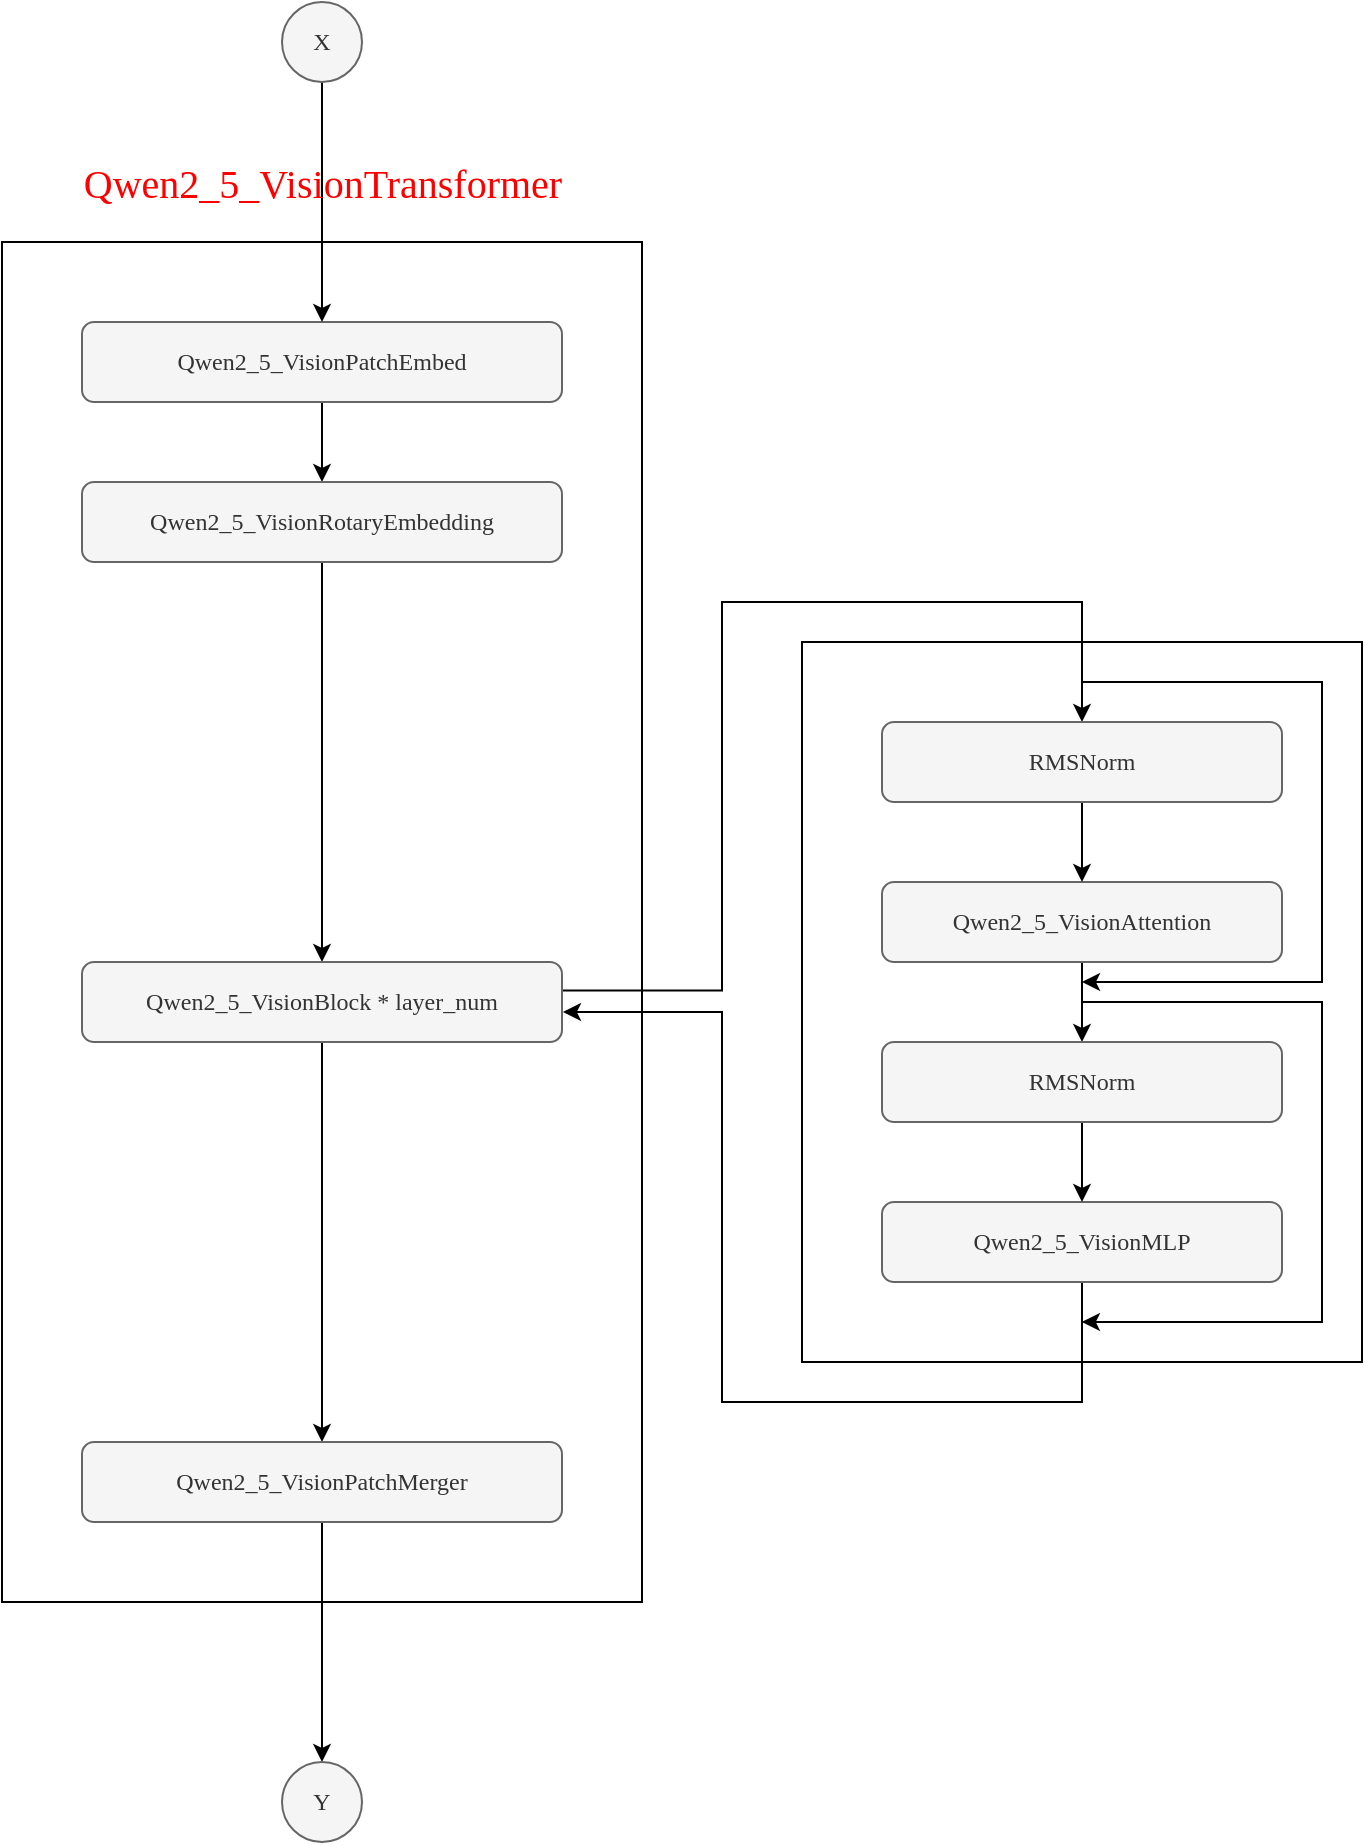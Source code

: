 <mxfile version="26.2.2">
  <diagram name="第 1 页" id="LHMKS1VvnvNhptzVCEv3">
    <mxGraphModel dx="1029" dy="1191" grid="1" gridSize="10" guides="1" tooltips="1" connect="1" arrows="1" fold="1" page="0" pageScale="1" pageWidth="827" pageHeight="1169" math="0" shadow="0">
      <root>
        <mxCell id="0" />
        <mxCell id="1" parent="0" />
        <mxCell id="cV0nnRCyaoGtx2Xki-Uy-22" value="" style="rounded=0;whiteSpace=wrap;html=1;fillColor=none;strokeColor=#000000;" vertex="1" parent="1">
          <mxGeometry x="160" y="80" width="320" height="680" as="geometry" />
        </mxCell>
        <mxCell id="cV0nnRCyaoGtx2Xki-Uy-15" style="edgeStyle=orthogonalEdgeStyle;rounded=0;orthogonalLoop=1;jettySize=auto;html=1;exitX=0.5;exitY=1;exitDx=0;exitDy=0;entryX=1.002;entryY=0.625;entryDx=0;entryDy=0;entryPerimeter=0;" edge="1" parent="1" source="cV0nnRCyaoGtx2Xki-Uy-6" target="cV0nnRCyaoGtx2Xki-Uy-3">
          <mxGeometry relative="1" as="geometry">
            <Array as="points">
              <mxPoint x="700" y="660" />
              <mxPoint x="520" y="660" />
              <mxPoint x="520" y="465" />
            </Array>
          </mxGeometry>
        </mxCell>
        <mxCell id="cV0nnRCyaoGtx2Xki-Uy-9" value="" style="rounded=0;whiteSpace=wrap;html=1;fillColor=none;strokeColor=#000000;" vertex="1" parent="1">
          <mxGeometry x="560" y="280" width="280" height="360" as="geometry" />
        </mxCell>
        <mxCell id="cV0nnRCyaoGtx2Xki-Uy-10" value="" style="edgeStyle=orthogonalEdgeStyle;rounded=0;orthogonalLoop=1;jettySize=auto;html=1;" edge="1" parent="1" source="cV0nnRCyaoGtx2Xki-Uy-1" target="cV0nnRCyaoGtx2Xki-Uy-2">
          <mxGeometry relative="1" as="geometry" />
        </mxCell>
        <mxCell id="cV0nnRCyaoGtx2Xki-Uy-1" value="&lt;font face=&quot;Comic Sans MS&quot;&gt;Qwen2_5_VisionPatchEmbed&lt;/font&gt;" style="rounded=1;whiteSpace=wrap;html=1;fillColor=#f5f5f5;fontColor=#333333;strokeColor=#666666;" vertex="1" parent="1">
          <mxGeometry x="200" y="120" width="240" height="40" as="geometry" />
        </mxCell>
        <mxCell id="cV0nnRCyaoGtx2Xki-Uy-11" style="edgeStyle=orthogonalEdgeStyle;rounded=0;orthogonalLoop=1;jettySize=auto;html=1;entryX=0.5;entryY=0;entryDx=0;entryDy=0;" edge="1" parent="1" source="cV0nnRCyaoGtx2Xki-Uy-2" target="cV0nnRCyaoGtx2Xki-Uy-3">
          <mxGeometry relative="1" as="geometry" />
        </mxCell>
        <mxCell id="cV0nnRCyaoGtx2Xki-Uy-2" value="&lt;font face=&quot;Comic Sans MS&quot;&gt;Qwen2_5_VisionRotaryEmbedding&lt;/font&gt;" style="rounded=1;whiteSpace=wrap;html=1;fillColor=#f5f5f5;strokeColor=#666666;fontColor=#333333;" vertex="1" parent="1">
          <mxGeometry x="200" y="200" width="240" height="40" as="geometry" />
        </mxCell>
        <mxCell id="cV0nnRCyaoGtx2Xki-Uy-12" style="edgeStyle=orthogonalEdgeStyle;rounded=0;orthogonalLoop=1;jettySize=auto;html=1;entryX=0.5;entryY=0;entryDx=0;entryDy=0;" edge="1" parent="1" source="cV0nnRCyaoGtx2Xki-Uy-3" target="cV0nnRCyaoGtx2Xki-Uy-4">
          <mxGeometry relative="1" as="geometry" />
        </mxCell>
        <mxCell id="cV0nnRCyaoGtx2Xki-Uy-13" style="edgeStyle=orthogonalEdgeStyle;rounded=0;orthogonalLoop=1;jettySize=auto;html=1;exitX=0.997;exitY=0.356;exitDx=0;exitDy=0;exitPerimeter=0;entryX=0.5;entryY=0;entryDx=0;entryDy=0;" edge="1" parent="1" source="cV0nnRCyaoGtx2Xki-Uy-3" target="cV0nnRCyaoGtx2Xki-Uy-7">
          <mxGeometry relative="1" as="geometry">
            <Array as="points">
              <mxPoint x="520" y="454" />
              <mxPoint x="520" y="260" />
              <mxPoint x="700" y="260" />
            </Array>
          </mxGeometry>
        </mxCell>
        <mxCell id="cV0nnRCyaoGtx2Xki-Uy-3" value="&lt;font face=&quot;Comic Sans MS&quot;&gt;Qwen2_5_VisionBlock * layer_num&lt;/font&gt;" style="rounded=1;whiteSpace=wrap;html=1;fillColor=#f5f5f5;strokeColor=#666666;fontColor=#333333;" vertex="1" parent="1">
          <mxGeometry x="200" y="440" width="240" height="40" as="geometry" />
        </mxCell>
        <mxCell id="cV0nnRCyaoGtx2Xki-Uy-21" style="edgeStyle=orthogonalEdgeStyle;rounded=0;orthogonalLoop=1;jettySize=auto;html=1;entryX=0.5;entryY=0;entryDx=0;entryDy=0;" edge="1" parent="1" source="cV0nnRCyaoGtx2Xki-Uy-4" target="cV0nnRCyaoGtx2Xki-Uy-20">
          <mxGeometry relative="1" as="geometry" />
        </mxCell>
        <mxCell id="cV0nnRCyaoGtx2Xki-Uy-4" value="&lt;font face=&quot;Comic Sans MS&quot;&gt;Qwen2_5_VisionPatchMerger&lt;/font&gt;" style="rounded=1;whiteSpace=wrap;html=1;fillColor=#f5f5f5;strokeColor=#666666;fontColor=#333333;" vertex="1" parent="1">
          <mxGeometry x="200" y="680" width="240" height="40" as="geometry" />
        </mxCell>
        <mxCell id="cV0nnRCyaoGtx2Xki-Uy-25" style="edgeStyle=orthogonalEdgeStyle;rounded=0;orthogonalLoop=1;jettySize=auto;html=1;" edge="1" parent="1" source="cV0nnRCyaoGtx2Xki-Uy-5" target="cV0nnRCyaoGtx2Xki-Uy-8">
          <mxGeometry relative="1" as="geometry" />
        </mxCell>
        <mxCell id="cV0nnRCyaoGtx2Xki-Uy-5" value="&lt;font face=&quot;Comic Sans MS&quot;&gt;Qwen2_5_VisionAttention&lt;/font&gt;" style="rounded=1;whiteSpace=wrap;html=1;fillColor=#f5f5f5;strokeColor=#666666;fontColor=#333333;" vertex="1" parent="1">
          <mxGeometry x="600" y="400" width="200" height="40" as="geometry" />
        </mxCell>
        <mxCell id="cV0nnRCyaoGtx2Xki-Uy-6" value="&lt;font face=&quot;Comic Sans MS&quot;&gt;Qwen2_5_VisionMLP&lt;/font&gt;" style="rounded=1;whiteSpace=wrap;html=1;fillColor=#f5f5f5;strokeColor=#666666;fontColor=#333333;" vertex="1" parent="1">
          <mxGeometry x="600" y="560" width="200" height="40" as="geometry" />
        </mxCell>
        <mxCell id="cV0nnRCyaoGtx2Xki-Uy-24" style="edgeStyle=orthogonalEdgeStyle;rounded=0;orthogonalLoop=1;jettySize=auto;html=1;entryX=0.5;entryY=0;entryDx=0;entryDy=0;" edge="1" parent="1" source="cV0nnRCyaoGtx2Xki-Uy-7" target="cV0nnRCyaoGtx2Xki-Uy-5">
          <mxGeometry relative="1" as="geometry" />
        </mxCell>
        <mxCell id="cV0nnRCyaoGtx2Xki-Uy-7" value="&lt;font face=&quot;Comic Sans MS&quot;&gt;RMSNorm&lt;/font&gt;" style="rounded=1;whiteSpace=wrap;html=1;fillColor=#f5f5f5;strokeColor=#666666;fontColor=#333333;" vertex="1" parent="1">
          <mxGeometry x="600" y="320" width="200" height="40" as="geometry" />
        </mxCell>
        <mxCell id="cV0nnRCyaoGtx2Xki-Uy-26" style="edgeStyle=orthogonalEdgeStyle;rounded=0;orthogonalLoop=1;jettySize=auto;html=1;entryX=0.5;entryY=0;entryDx=0;entryDy=0;" edge="1" parent="1" source="cV0nnRCyaoGtx2Xki-Uy-8" target="cV0nnRCyaoGtx2Xki-Uy-6">
          <mxGeometry relative="1" as="geometry" />
        </mxCell>
        <mxCell id="cV0nnRCyaoGtx2Xki-Uy-8" value="&lt;font face=&quot;Comic Sans MS&quot;&gt;RMSNorm&lt;/font&gt;" style="rounded=1;whiteSpace=wrap;html=1;fillColor=#f5f5f5;strokeColor=#666666;fontColor=#333333;" vertex="1" parent="1">
          <mxGeometry x="600" y="480" width="200" height="40" as="geometry" />
        </mxCell>
        <mxCell id="cV0nnRCyaoGtx2Xki-Uy-19" style="edgeStyle=orthogonalEdgeStyle;rounded=0;orthogonalLoop=1;jettySize=auto;html=1;entryX=0.5;entryY=0;entryDx=0;entryDy=0;" edge="1" parent="1" source="cV0nnRCyaoGtx2Xki-Uy-16" target="cV0nnRCyaoGtx2Xki-Uy-1">
          <mxGeometry relative="1" as="geometry" />
        </mxCell>
        <mxCell id="cV0nnRCyaoGtx2Xki-Uy-16" value="&lt;font face=&quot;Comic Sans MS&quot;&gt;X&lt;/font&gt;" style="ellipse;whiteSpace=wrap;html=1;aspect=fixed;fillColor=#f5f5f5;fontColor=#333333;strokeColor=#666666;" vertex="1" parent="1">
          <mxGeometry x="300" y="-40" width="40" height="40" as="geometry" />
        </mxCell>
        <mxCell id="cV0nnRCyaoGtx2Xki-Uy-20" value="&lt;font face=&quot;Comic Sans MS&quot;&gt;Y&lt;/font&gt;" style="ellipse;whiteSpace=wrap;html=1;aspect=fixed;fillColor=#f5f5f5;fontColor=#333333;strokeColor=#666666;" vertex="1" parent="1">
          <mxGeometry x="300" y="840" width="40" height="40" as="geometry" />
        </mxCell>
        <mxCell id="cV0nnRCyaoGtx2Xki-Uy-23" value="&lt;font style=&quot;font-size: 20px; color: rgb(255, 0, 0);&quot; face=&quot;Comic Sans MS&quot;&gt;Qwen2_5_VisionTransformer&lt;/font&gt;" style="text;html=1;align=center;verticalAlign=middle;resizable=0;points=[];autosize=1;strokeColor=none;fillColor=none;" vertex="1" parent="1">
          <mxGeometry x="170" y="30" width="300" height="40" as="geometry" />
        </mxCell>
        <mxCell id="cV0nnRCyaoGtx2Xki-Uy-27" style="edgeStyle=orthogonalEdgeStyle;rounded=0;orthogonalLoop=1;jettySize=auto;html=1;" edge="1" parent="1">
          <mxGeometry relative="1" as="geometry">
            <mxPoint x="700" y="300" as="sourcePoint" />
            <mxPoint x="700" y="450" as="targetPoint" />
            <Array as="points">
              <mxPoint x="820" y="300" />
              <mxPoint x="820" y="450" />
              <mxPoint x="700" y="450" />
            </Array>
          </mxGeometry>
        </mxCell>
        <mxCell id="cV0nnRCyaoGtx2Xki-Uy-28" style="edgeStyle=orthogonalEdgeStyle;rounded=0;orthogonalLoop=1;jettySize=auto;html=1;" edge="1" parent="1">
          <mxGeometry relative="1" as="geometry">
            <mxPoint x="700" y="460" as="sourcePoint" />
            <mxPoint x="699.94" y="620" as="targetPoint" />
            <Array as="points">
              <mxPoint x="820" y="460" />
              <mxPoint x="820" y="620" />
            </Array>
          </mxGeometry>
        </mxCell>
      </root>
    </mxGraphModel>
  </diagram>
</mxfile>
